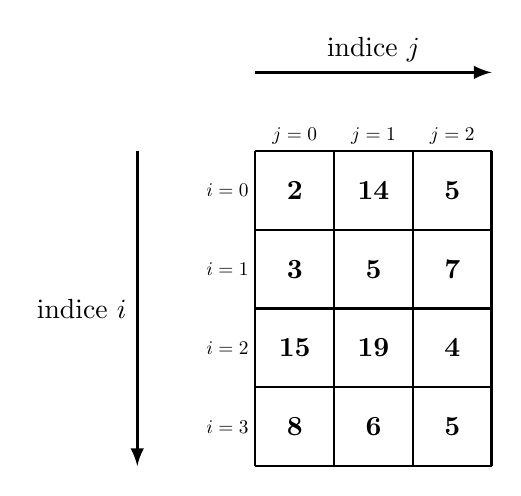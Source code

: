 \begin{tikzpicture}


\node at (0.5,0.5) {\bf 8};
\node at (1.5,0.5) {\bf 6};
\node at (2.5,0.5) {\bf 5};
\node at (0.5,1.5) {\bf 15};
\node at (1.5,1.5) {\bf 19};
\node at (2.5,1.5) {\bf 4};
\node at (0.5,2.5) {\bf 3};
\node at (1.5,2.5) {\bf 5};
\node at (2.5,2.5) {\bf 7};
\node at (0.5,3.5) {\bf 2};
\node at (1.5,3.5) {\bf 14};
\node at (2.5,3.5) {\bf 5};

\draw[thick] (0,0) grid ++(3,4);

% \node at (3,-0.7) {\bf Un tableau avec $5$ blocs ($N=4$, $M=6$)};

\draw[->,>=latex,very thick]   (0,5)  to node[midway, above] {indice $j$}  ++(3,0) ;
\draw[->,>=latex,very thick]   (-1.5,4)  to node[midway, left] {indice $i$}  ++(0,-4) ;

\node[scale=0.7,above] at (0.5,4) {$j=0$};
\node[scale=0.7,above] at (1.5,4) {$j=1$};
\node[scale=0.7,above] at (2.5,4) {$j=2$};


\node[scale=0.7,left] at (0,3.5) {$i=0$};
\node[scale=0.7,left] at (0,2.5) {$i=1$};
\node[scale=0.7,left] at (0,1.5) {$i=2$};
\node[scale=0.7,left] at (0,0.5) {$i=3$};


\end{tikzpicture}